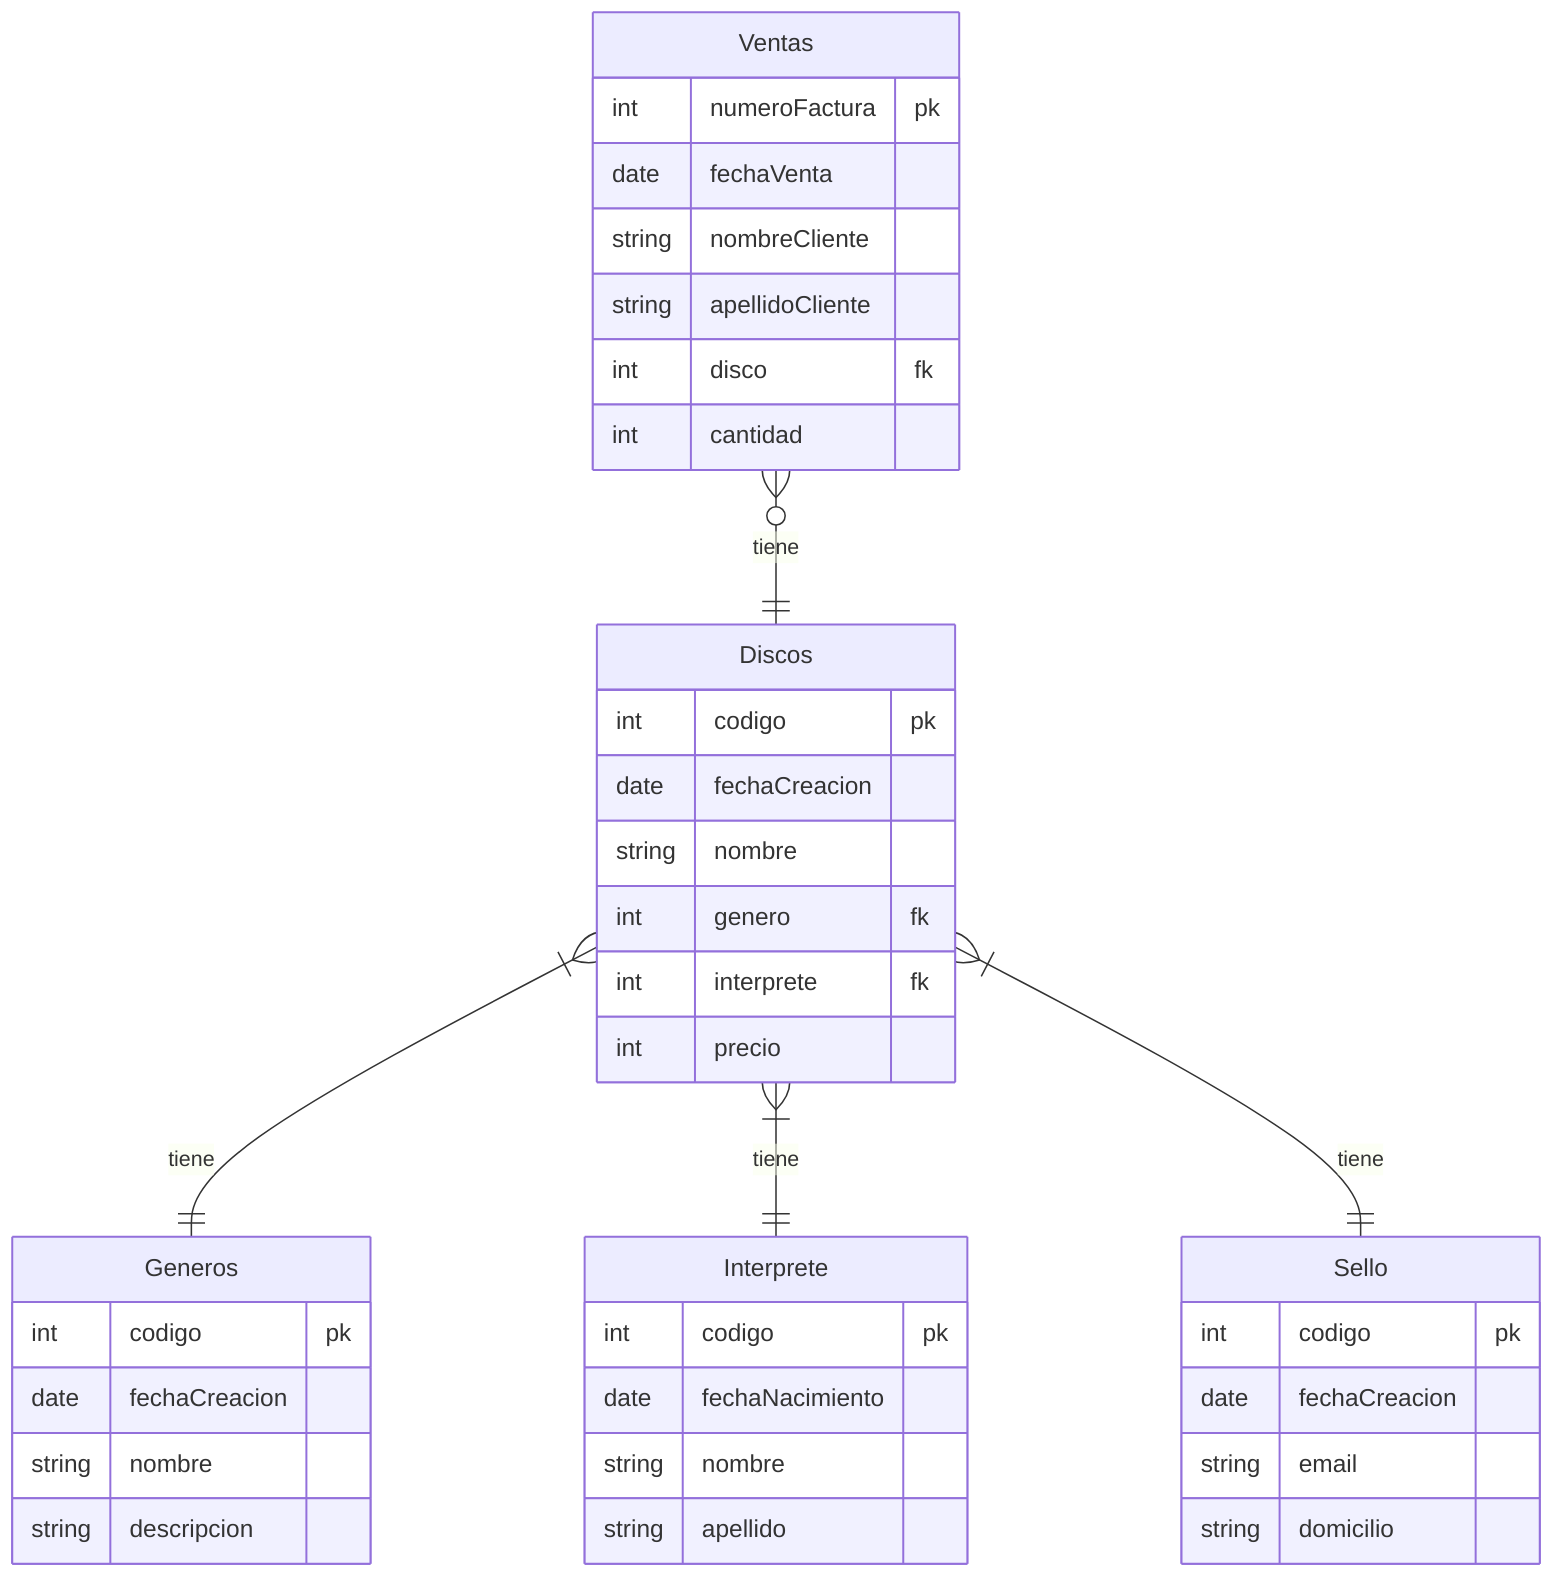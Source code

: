 erDiagram
  Ventas{
    int numeroFactura pk
    date fechaVenta
    string nombreCliente
    string apellidoCliente
    int disco fk
    int cantidad
  }
  Discos{
    int codigo pk
    date fechaCreacion
    string nombre
    int genero fk
    int interprete fk
    int precio

  }
  Generos{
    int codigo pk
    date fechaCreacion
    string nombre
    string descripcion
  }
  Interprete{
    int codigo pk
    date fechaNacimiento
    string nombre
    string apellido
  }
  Sello{
    int codigo pk
    date fechaCreacion
    string email
    string domicilio
  }

Ventas }o--|| Discos:tiene
Discos }|--|| Generos:tiene
Discos }|--|| Interprete:tiene
Discos }|--|| Sello:tiene